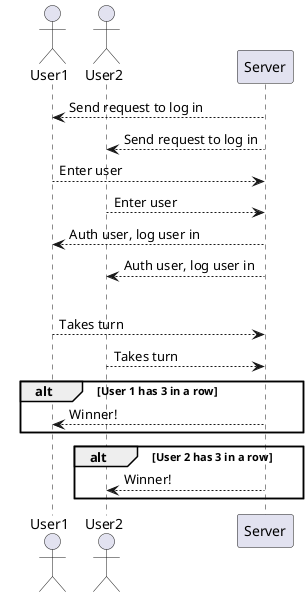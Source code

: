 @startuml atm sequence

actor User1 as u1
actor User2 as u2
participant Server as s

s --> u1: Send request to log in 
s --> u2: Send request to log in
u1 --> s: Enter user
u2 --> s: Enter user
s --> u1: Auth user, log user in
s --> u2: Auth user, log user in


alt User 1 wins
u1 --> s: Takes turn
u2 --> s: Takes turn 

alt User 1 has 3 in a row
    s --> u1: Winner!
end

alt User 2 has 3 in a row  
    s --> u2: Winner!
end

@enduml